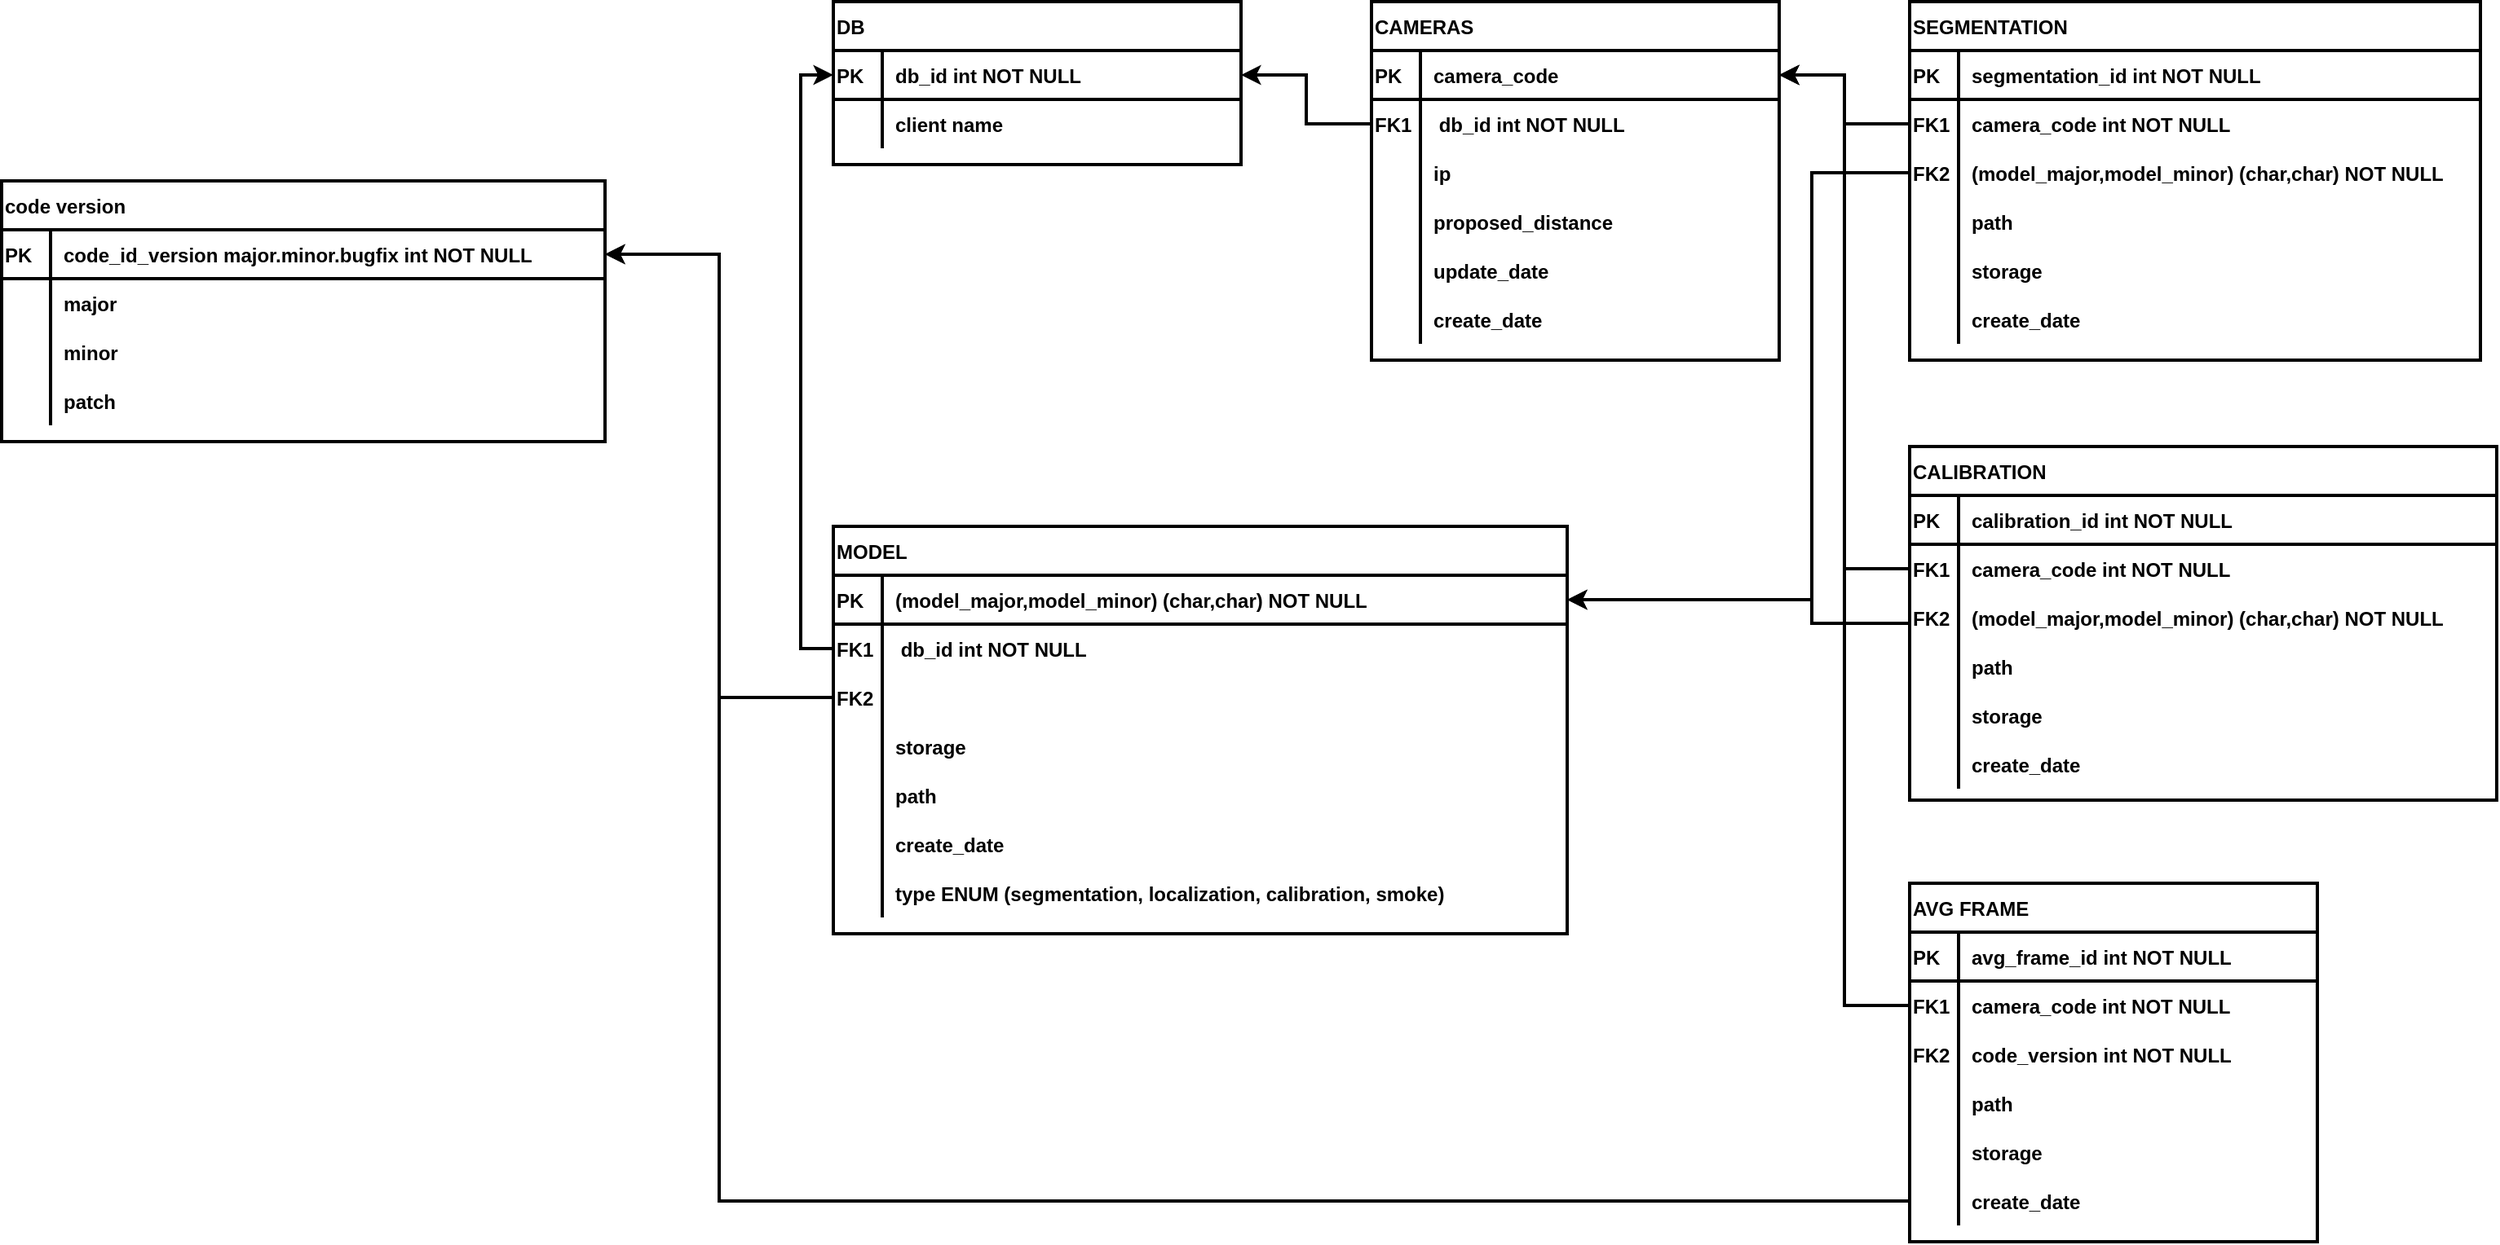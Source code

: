 <mxfile version="20.6.0" type="github">
  <diagram id="R2lEEEUBdFMjLlhIrx00" name="Page-1">
    <mxGraphModel dx="5530" dy="2386" grid="1" gridSize="10" guides="1" tooltips="1" connect="1" arrows="1" fold="1" page="1" pageScale="1" pageWidth="850" pageHeight="1100" math="0" shadow="0" extFonts="Permanent Marker^https://fonts.googleapis.com/css?family=Permanent+Marker">
      <root>
        <mxCell id="0" />
        <mxCell id="1" parent="0" />
        <mxCell id="C-vyLk0tnHw3VtMMgP7b-2" value="SEGMENTATION" style="shape=table;startSize=30;container=1;collapsible=1;childLayout=tableLayout;fixedRows=1;rowLines=0;fontStyle=1;align=left;resizeLast=1;strokeWidth=2;strokeColor=default;fillColor=none;" parent="1" vertex="1">
          <mxGeometry x="440" y="120" width="350" height="220" as="geometry">
            <mxRectangle x="450" y="120" width="140" height="30" as="alternateBounds" />
          </mxGeometry>
        </mxCell>
        <mxCell id="C-vyLk0tnHw3VtMMgP7b-3" value="" style="shape=partialRectangle;collapsible=0;dropTarget=0;pointerEvents=0;points=[[0,0.5],[1,0.5]];portConstraint=eastwest;top=0;left=0;right=0;bottom=1;strokeWidth=2;strokeColor=default;fillColor=none;startSize=30;fontStyle=1;align=left;" parent="C-vyLk0tnHw3VtMMgP7b-2" vertex="1">
          <mxGeometry y="30" width="350" height="30" as="geometry" />
        </mxCell>
        <mxCell id="C-vyLk0tnHw3VtMMgP7b-4" value="PK" style="shape=partialRectangle;overflow=hidden;connectable=0;top=0;left=0;bottom=0;right=0;fontStyle=1;strokeWidth=2;strokeColor=default;fillColor=none;startSize=30;align=left;" parent="C-vyLk0tnHw3VtMMgP7b-3" vertex="1">
          <mxGeometry width="30" height="30" as="geometry">
            <mxRectangle width="30" height="30" as="alternateBounds" />
          </mxGeometry>
        </mxCell>
        <mxCell id="C-vyLk0tnHw3VtMMgP7b-5" value="segmentation_id int NOT NULL " style="shape=partialRectangle;overflow=hidden;connectable=0;top=0;left=0;bottom=0;right=0;align=left;spacingLeft=6;fontStyle=1;strokeWidth=2;strokeColor=default;fillColor=none;startSize=30;" parent="C-vyLk0tnHw3VtMMgP7b-3" vertex="1">
          <mxGeometry x="30" width="320" height="30" as="geometry">
            <mxRectangle width="320" height="30" as="alternateBounds" />
          </mxGeometry>
        </mxCell>
        <mxCell id="C-vyLk0tnHw3VtMMgP7b-6" value="" style="shape=partialRectangle;collapsible=0;dropTarget=0;pointerEvents=0;points=[[0,0.5],[1,0.5]];portConstraint=eastwest;top=0;left=0;right=0;bottom=0;strokeWidth=2;strokeColor=default;fillColor=none;startSize=30;fontStyle=1;align=left;" parent="C-vyLk0tnHw3VtMMgP7b-2" vertex="1">
          <mxGeometry y="60" width="350" height="30" as="geometry" />
        </mxCell>
        <mxCell id="C-vyLk0tnHw3VtMMgP7b-7" value="FK1" style="shape=partialRectangle;overflow=hidden;connectable=0;top=0;left=0;bottom=0;right=0;strokeWidth=2;strokeColor=default;fillColor=none;startSize=30;fontStyle=1;align=left;" parent="C-vyLk0tnHw3VtMMgP7b-6" vertex="1">
          <mxGeometry width="30" height="30" as="geometry">
            <mxRectangle width="30" height="30" as="alternateBounds" />
          </mxGeometry>
        </mxCell>
        <mxCell id="C-vyLk0tnHw3VtMMgP7b-8" value="camera_code int NOT NULL" style="shape=partialRectangle;overflow=hidden;connectable=0;top=0;left=0;bottom=0;right=0;align=left;spacingLeft=6;strokeWidth=2;strokeColor=default;fillColor=none;startSize=30;fontStyle=1;" parent="C-vyLk0tnHw3VtMMgP7b-6" vertex="1">
          <mxGeometry x="30" width="320" height="30" as="geometry">
            <mxRectangle width="320" height="30" as="alternateBounds" />
          </mxGeometry>
        </mxCell>
        <mxCell id="N7TVtfNPH1mrvqPcN6rD-234" value="" style="shape=tableRow;horizontal=0;startSize=0;swimlaneHead=0;swimlaneBody=0;collapsible=0;dropTarget=0;points=[[0,0.5],[1,0.5]];portConstraint=eastwest;top=0;left=0;right=0;bottom=0;strokeWidth=2;strokeColor=default;fillColor=none;fontStyle=1;align=left;" parent="C-vyLk0tnHw3VtMMgP7b-2" vertex="1">
          <mxGeometry y="90" width="350" height="30" as="geometry" />
        </mxCell>
        <mxCell id="N7TVtfNPH1mrvqPcN6rD-235" value="FK2" style="shape=partialRectangle;connectable=0;top=0;left=0;bottom=0;right=0;editable=1;overflow=hidden;strokeWidth=2;strokeColor=default;fillColor=none;startSize=30;fontStyle=1;align=left;" parent="N7TVtfNPH1mrvqPcN6rD-234" vertex="1">
          <mxGeometry width="30" height="30" as="geometry">
            <mxRectangle width="30" height="30" as="alternateBounds" />
          </mxGeometry>
        </mxCell>
        <mxCell id="N7TVtfNPH1mrvqPcN6rD-236" value="(model_major,model_minor) (char,char) NOT NULL" style="shape=partialRectangle;connectable=0;top=0;left=0;bottom=0;right=0;align=left;spacingLeft=6;overflow=hidden;strokeWidth=2;strokeColor=default;fillColor=none;startSize=30;fontStyle=1;" parent="N7TVtfNPH1mrvqPcN6rD-234" vertex="1">
          <mxGeometry x="30" width="320" height="30" as="geometry">
            <mxRectangle width="320" height="30" as="alternateBounds" />
          </mxGeometry>
        </mxCell>
        <mxCell id="C-vyLk0tnHw3VtMMgP7b-9" value="" style="shape=partialRectangle;collapsible=0;dropTarget=0;pointerEvents=0;points=[[0,0.5],[1,0.5]];portConstraint=eastwest;top=0;left=0;right=0;bottom=0;strokeWidth=2;strokeColor=default;fillColor=none;startSize=30;fontStyle=1;align=left;" parent="C-vyLk0tnHw3VtMMgP7b-2" vertex="1">
          <mxGeometry y="120" width="350" height="30" as="geometry" />
        </mxCell>
        <mxCell id="C-vyLk0tnHw3VtMMgP7b-10" value="" style="shape=partialRectangle;overflow=hidden;connectable=0;top=0;left=0;bottom=0;right=0;strokeWidth=2;strokeColor=default;fillColor=none;startSize=30;fontStyle=1;align=left;" parent="C-vyLk0tnHw3VtMMgP7b-9" vertex="1">
          <mxGeometry width="30" height="30" as="geometry">
            <mxRectangle width="30" height="30" as="alternateBounds" />
          </mxGeometry>
        </mxCell>
        <mxCell id="C-vyLk0tnHw3VtMMgP7b-11" value="path" style="shape=partialRectangle;overflow=hidden;connectable=0;top=0;left=0;bottom=0;right=0;align=left;spacingLeft=6;strokeWidth=2;strokeColor=default;fillColor=none;startSize=30;fontStyle=1;" parent="C-vyLk0tnHw3VtMMgP7b-9" vertex="1">
          <mxGeometry x="30" width="320" height="30" as="geometry">
            <mxRectangle width="320" height="30" as="alternateBounds" />
          </mxGeometry>
        </mxCell>
        <mxCell id="N7TVtfNPH1mrvqPcN6rD-39" value="" style="shape=partialRectangle;collapsible=0;dropTarget=0;pointerEvents=0;points=[[0,0.5],[1,0.5]];portConstraint=eastwest;top=0;left=0;right=0;bottom=0;strokeWidth=2;strokeColor=default;fillColor=none;startSize=30;fontStyle=1;align=left;" parent="C-vyLk0tnHw3VtMMgP7b-2" vertex="1">
          <mxGeometry y="150" width="350" height="30" as="geometry" />
        </mxCell>
        <mxCell id="N7TVtfNPH1mrvqPcN6rD-40" value="" style="shape=partialRectangle;overflow=hidden;connectable=0;top=0;left=0;bottom=0;right=0;strokeWidth=2;strokeColor=default;fillColor=none;startSize=30;fontStyle=1;align=left;" parent="N7TVtfNPH1mrvqPcN6rD-39" vertex="1">
          <mxGeometry width="30" height="30" as="geometry">
            <mxRectangle width="30" height="30" as="alternateBounds" />
          </mxGeometry>
        </mxCell>
        <mxCell id="N7TVtfNPH1mrvqPcN6rD-41" value="storage" style="shape=partialRectangle;overflow=hidden;connectable=0;top=0;left=0;bottom=0;right=0;align=left;spacingLeft=6;strokeWidth=2;strokeColor=default;fillColor=none;startSize=30;fontStyle=1;" parent="N7TVtfNPH1mrvqPcN6rD-39" vertex="1">
          <mxGeometry x="30" width="320" height="30" as="geometry">
            <mxRectangle width="320" height="30" as="alternateBounds" />
          </mxGeometry>
        </mxCell>
        <mxCell id="N7TVtfNPH1mrvqPcN6rD-138" value="" style="shape=tableRow;horizontal=0;startSize=0;swimlaneHead=0;swimlaneBody=0;collapsible=0;dropTarget=0;points=[[0,0.5],[1,0.5]];portConstraint=eastwest;top=0;left=0;right=0;bottom=0;strokeWidth=2;strokeColor=default;fillColor=none;fontStyle=1;align=left;" parent="C-vyLk0tnHw3VtMMgP7b-2" vertex="1">
          <mxGeometry y="180" width="350" height="30" as="geometry" />
        </mxCell>
        <mxCell id="N7TVtfNPH1mrvqPcN6rD-139" value="" style="shape=partialRectangle;connectable=0;top=0;left=0;bottom=0;right=0;editable=1;overflow=hidden;strokeWidth=2;strokeColor=default;fillColor=none;startSize=30;fontStyle=1;align=left;" parent="N7TVtfNPH1mrvqPcN6rD-138" vertex="1">
          <mxGeometry width="30" height="30" as="geometry">
            <mxRectangle width="30" height="30" as="alternateBounds" />
          </mxGeometry>
        </mxCell>
        <mxCell id="N7TVtfNPH1mrvqPcN6rD-140" value="create_date" style="shape=partialRectangle;connectable=0;top=0;left=0;bottom=0;right=0;align=left;spacingLeft=6;overflow=hidden;strokeWidth=2;strokeColor=default;fillColor=none;startSize=30;fontStyle=1;" parent="N7TVtfNPH1mrvqPcN6rD-138" vertex="1">
          <mxGeometry x="30" width="320" height="30" as="geometry">
            <mxRectangle width="320" height="30" as="alternateBounds" />
          </mxGeometry>
        </mxCell>
        <mxCell id="BFBuDWP6qZN-34i26mXP-27" style="edgeStyle=orthogonalEdgeStyle;rounded=0;orthogonalLoop=1;jettySize=auto;html=1;exitX=0;exitY=0.5;exitDx=0;exitDy=0;entryX=1;entryY=0.5;entryDx=0;entryDy=0;strokeWidth=2;strokeColor=default;fontSize=12;fillColor=none;startSize=30;fontStyle=1;align=left;" edge="1" parent="1" source="C-vyLk0tnHw3VtMMgP7b-13" target="N7TVtfNPH1mrvqPcN6rD-193">
          <mxGeometry relative="1" as="geometry">
            <Array as="points">
              <mxPoint x="380" y="501" />
              <mxPoint x="380" y="487" />
            </Array>
          </mxGeometry>
        </mxCell>
        <mxCell id="C-vyLk0tnHw3VtMMgP7b-13" value="CALIBRATION" style="shape=table;startSize=30;container=1;collapsible=1;childLayout=tableLayout;fixedRows=1;rowLines=0;fontStyle=1;align=left;resizeLast=1;strokeWidth=2;strokeColor=default;fillColor=none;" parent="1" vertex="1">
          <mxGeometry x="440" y="393" width="360" height="217" as="geometry">
            <mxRectangle x="450" y="280" width="120" height="30" as="alternateBounds" />
          </mxGeometry>
        </mxCell>
        <mxCell id="C-vyLk0tnHw3VtMMgP7b-14" value="" style="shape=partialRectangle;collapsible=0;dropTarget=0;pointerEvents=0;points=[[0,0.5],[1,0.5]];portConstraint=eastwest;top=0;left=0;right=0;bottom=1;strokeWidth=2;strokeColor=default;fillColor=none;startSize=30;fontStyle=1;align=left;" parent="C-vyLk0tnHw3VtMMgP7b-13" vertex="1">
          <mxGeometry y="30" width="360" height="30" as="geometry" />
        </mxCell>
        <mxCell id="C-vyLk0tnHw3VtMMgP7b-15" value="PK" style="shape=partialRectangle;overflow=hidden;connectable=0;top=0;left=0;bottom=0;right=0;fontStyle=1;strokeWidth=2;strokeColor=default;fillColor=none;startSize=30;align=left;" parent="C-vyLk0tnHw3VtMMgP7b-14" vertex="1">
          <mxGeometry width="30" height="30" as="geometry">
            <mxRectangle width="30" height="30" as="alternateBounds" />
          </mxGeometry>
        </mxCell>
        <mxCell id="C-vyLk0tnHw3VtMMgP7b-16" value="calibration_id int NOT NULL " style="shape=partialRectangle;overflow=hidden;connectable=0;top=0;left=0;bottom=0;right=0;align=left;spacingLeft=6;fontStyle=1;strokeWidth=2;strokeColor=default;fillColor=none;startSize=30;" parent="C-vyLk0tnHw3VtMMgP7b-14" vertex="1">
          <mxGeometry x="30" width="330" height="30" as="geometry">
            <mxRectangle width="330" height="30" as="alternateBounds" />
          </mxGeometry>
        </mxCell>
        <mxCell id="C-vyLk0tnHw3VtMMgP7b-17" value="" style="shape=partialRectangle;collapsible=0;dropTarget=0;pointerEvents=0;points=[[0,0.5],[1,0.5]];portConstraint=eastwest;top=0;left=0;right=0;bottom=0;strokeWidth=2;strokeColor=default;fillColor=none;startSize=30;fontStyle=1;align=left;" parent="C-vyLk0tnHw3VtMMgP7b-13" vertex="1">
          <mxGeometry y="60" width="360" height="30" as="geometry" />
        </mxCell>
        <mxCell id="C-vyLk0tnHw3VtMMgP7b-18" value="FK1" style="shape=partialRectangle;overflow=hidden;connectable=0;top=0;left=0;bottom=0;right=0;strokeWidth=2;strokeColor=default;fillColor=none;startSize=30;fontStyle=1;align=left;" parent="C-vyLk0tnHw3VtMMgP7b-17" vertex="1">
          <mxGeometry width="30" height="30" as="geometry">
            <mxRectangle width="30" height="30" as="alternateBounds" />
          </mxGeometry>
        </mxCell>
        <mxCell id="C-vyLk0tnHw3VtMMgP7b-19" value="camera_code int NOT NULL" style="shape=partialRectangle;overflow=hidden;connectable=0;top=0;left=0;bottom=0;right=0;align=left;spacingLeft=6;strokeWidth=2;strokeColor=default;fillColor=none;startSize=30;fontStyle=1;" parent="C-vyLk0tnHw3VtMMgP7b-17" vertex="1">
          <mxGeometry x="30" width="330" height="30" as="geometry">
            <mxRectangle width="330" height="30" as="alternateBounds" />
          </mxGeometry>
        </mxCell>
        <mxCell id="N7TVtfNPH1mrvqPcN6rD-238" value="" style="shape=tableRow;horizontal=0;startSize=0;swimlaneHead=0;swimlaneBody=0;collapsible=0;dropTarget=0;points=[[0,0.5],[1,0.5]];portConstraint=eastwest;top=0;left=0;right=0;bottom=0;strokeWidth=2;strokeColor=default;fillColor=none;fontStyle=1;align=left;" parent="C-vyLk0tnHw3VtMMgP7b-13" vertex="1">
          <mxGeometry y="90" width="360" height="30" as="geometry" />
        </mxCell>
        <mxCell id="N7TVtfNPH1mrvqPcN6rD-239" value="FK2" style="shape=partialRectangle;connectable=0;top=0;left=0;bottom=0;right=0;fontStyle=1;overflow=hidden;strokeWidth=2;strokeColor=default;fillColor=none;startSize=30;align=left;" parent="N7TVtfNPH1mrvqPcN6rD-238" vertex="1">
          <mxGeometry width="30" height="30" as="geometry">
            <mxRectangle width="30" height="30" as="alternateBounds" />
          </mxGeometry>
        </mxCell>
        <mxCell id="N7TVtfNPH1mrvqPcN6rD-240" value="(model_major,model_minor) (char,char) NOT NULL" style="shape=partialRectangle;connectable=0;top=0;left=0;bottom=0;right=0;align=left;spacingLeft=6;fontStyle=1;overflow=hidden;strokeWidth=2;strokeColor=default;fillColor=none;startSize=30;" parent="N7TVtfNPH1mrvqPcN6rD-238" vertex="1">
          <mxGeometry x="30" width="330" height="30" as="geometry">
            <mxRectangle width="330" height="30" as="alternateBounds" />
          </mxGeometry>
        </mxCell>
        <mxCell id="N7TVtfNPH1mrvqPcN6rD-147" value="" style="shape=tableRow;horizontal=0;startSize=0;swimlaneHead=0;swimlaneBody=0;collapsible=0;dropTarget=0;points=[[0,0.5],[1,0.5]];portConstraint=eastwest;top=0;left=0;right=0;bottom=0;strokeWidth=2;strokeColor=default;fillColor=none;fontStyle=1;align=left;" parent="C-vyLk0tnHw3VtMMgP7b-13" vertex="1">
          <mxGeometry y="120" width="360" height="30" as="geometry" />
        </mxCell>
        <mxCell id="N7TVtfNPH1mrvqPcN6rD-148" value="" style="shape=partialRectangle;connectable=0;top=0;left=0;bottom=0;right=0;editable=1;overflow=hidden;strokeWidth=2;strokeColor=default;fillColor=none;startSize=30;fontStyle=1;align=left;" parent="N7TVtfNPH1mrvqPcN6rD-147" vertex="1">
          <mxGeometry width="30" height="30" as="geometry">
            <mxRectangle width="30" height="30" as="alternateBounds" />
          </mxGeometry>
        </mxCell>
        <mxCell id="N7TVtfNPH1mrvqPcN6rD-149" value="path" style="shape=partialRectangle;connectable=0;top=0;left=0;bottom=0;right=0;align=left;spacingLeft=6;overflow=hidden;strokeWidth=2;strokeColor=default;fillColor=none;startSize=30;fontStyle=1;" parent="N7TVtfNPH1mrvqPcN6rD-147" vertex="1">
          <mxGeometry x="30" width="330" height="30" as="geometry">
            <mxRectangle width="330" height="30" as="alternateBounds" />
          </mxGeometry>
        </mxCell>
        <mxCell id="N7TVtfNPH1mrvqPcN6rD-36" value="" style="shape=partialRectangle;collapsible=0;dropTarget=0;pointerEvents=0;points=[[0,0.5],[1,0.5]];portConstraint=eastwest;top=0;left=0;right=0;bottom=0;strokeWidth=2;strokeColor=default;fillColor=none;startSize=30;fontStyle=1;align=left;" parent="C-vyLk0tnHw3VtMMgP7b-13" vertex="1">
          <mxGeometry y="150" width="360" height="30" as="geometry" />
        </mxCell>
        <mxCell id="N7TVtfNPH1mrvqPcN6rD-37" value="" style="shape=partialRectangle;overflow=hidden;connectable=0;top=0;left=0;bottom=0;right=0;strokeWidth=2;strokeColor=default;fillColor=none;startSize=30;fontStyle=1;align=left;" parent="N7TVtfNPH1mrvqPcN6rD-36" vertex="1">
          <mxGeometry width="30" height="30" as="geometry">
            <mxRectangle width="30" height="30" as="alternateBounds" />
          </mxGeometry>
        </mxCell>
        <mxCell id="N7TVtfNPH1mrvqPcN6rD-38" value="storage" style="shape=partialRectangle;overflow=hidden;connectable=0;top=0;left=0;bottom=0;right=0;align=left;spacingLeft=6;strokeWidth=2;strokeColor=default;fillColor=none;startSize=30;fontStyle=1;" parent="N7TVtfNPH1mrvqPcN6rD-36" vertex="1">
          <mxGeometry x="30" width="330" height="30" as="geometry">
            <mxRectangle width="330" height="30" as="alternateBounds" />
          </mxGeometry>
        </mxCell>
        <mxCell id="N7TVtfNPH1mrvqPcN6rD-141" value="" style="shape=tableRow;horizontal=0;startSize=0;swimlaneHead=0;swimlaneBody=0;collapsible=0;dropTarget=0;points=[[0,0.5],[1,0.5]];portConstraint=eastwest;top=0;left=0;right=0;bottom=0;strokeWidth=2;strokeColor=default;fillColor=none;fontStyle=1;align=left;" parent="C-vyLk0tnHw3VtMMgP7b-13" vertex="1">
          <mxGeometry y="180" width="360" height="30" as="geometry" />
        </mxCell>
        <mxCell id="N7TVtfNPH1mrvqPcN6rD-142" value="" style="shape=partialRectangle;connectable=0;top=0;left=0;bottom=0;right=0;editable=1;overflow=hidden;strokeWidth=2;strokeColor=default;fillColor=none;startSize=30;fontStyle=1;align=left;" parent="N7TVtfNPH1mrvqPcN6rD-141" vertex="1">
          <mxGeometry width="30" height="30" as="geometry">
            <mxRectangle width="30" height="30" as="alternateBounds" />
          </mxGeometry>
        </mxCell>
        <mxCell id="N7TVtfNPH1mrvqPcN6rD-143" value="create_date" style="shape=partialRectangle;connectable=0;top=0;left=0;bottom=0;right=0;align=left;spacingLeft=6;overflow=hidden;strokeWidth=2;strokeColor=default;fillColor=none;startSize=30;fontStyle=1;" parent="N7TVtfNPH1mrvqPcN6rD-141" vertex="1">
          <mxGeometry x="30" width="330" height="30" as="geometry">
            <mxRectangle width="330" height="30" as="alternateBounds" />
          </mxGeometry>
        </mxCell>
        <mxCell id="C-vyLk0tnHw3VtMMgP7b-23" value="CAMERAS" style="shape=table;startSize=30;container=1;collapsible=1;childLayout=tableLayout;fixedRows=1;rowLines=0;fontStyle=1;align=left;resizeLast=1;strokeWidth=2;strokeColor=default;fillColor=none;" parent="1" vertex="1">
          <mxGeometry x="110" y="120" width="250" height="220" as="geometry">
            <mxRectangle x="120" y="120" width="100" height="30" as="alternateBounds" />
          </mxGeometry>
        </mxCell>
        <mxCell id="C-vyLk0tnHw3VtMMgP7b-24" value="" style="shape=partialRectangle;collapsible=0;dropTarget=0;pointerEvents=0;points=[[0,0.5],[1,0.5]];portConstraint=eastwest;top=0;left=0;right=0;bottom=1;strokeWidth=2;strokeColor=default;fillColor=none;startSize=30;fontStyle=1;align=left;" parent="C-vyLk0tnHw3VtMMgP7b-23" vertex="1">
          <mxGeometry y="30" width="250" height="30" as="geometry" />
        </mxCell>
        <mxCell id="C-vyLk0tnHw3VtMMgP7b-25" value="PK" style="shape=partialRectangle;overflow=hidden;connectable=0;top=0;left=0;bottom=0;right=0;fontStyle=1;strokeWidth=2;strokeColor=default;fillColor=none;startSize=30;align=left;" parent="C-vyLk0tnHw3VtMMgP7b-24" vertex="1">
          <mxGeometry width="30" height="30" as="geometry">
            <mxRectangle width="30" height="30" as="alternateBounds" />
          </mxGeometry>
        </mxCell>
        <mxCell id="C-vyLk0tnHw3VtMMgP7b-26" value="camera_code" style="shape=partialRectangle;overflow=hidden;connectable=0;top=0;left=0;bottom=0;right=0;align=left;spacingLeft=6;fontStyle=1;strokeWidth=2;strokeColor=default;fillColor=none;startSize=30;" parent="C-vyLk0tnHw3VtMMgP7b-24" vertex="1">
          <mxGeometry x="30" width="220" height="30" as="geometry">
            <mxRectangle width="220" height="30" as="alternateBounds" />
          </mxGeometry>
        </mxCell>
        <mxCell id="N7TVtfNPH1mrvqPcN6rD-169" value="" style="shape=tableRow;horizontal=0;startSize=0;swimlaneHead=0;swimlaneBody=0;collapsible=0;dropTarget=0;points=[[0,0.5],[1,0.5]];portConstraint=eastwest;top=0;left=0;right=0;bottom=0;strokeWidth=2;strokeColor=default;fillColor=none;fontStyle=1;align=left;" parent="C-vyLk0tnHw3VtMMgP7b-23" vertex="1">
          <mxGeometry y="60" width="250" height="30" as="geometry" />
        </mxCell>
        <mxCell id="N7TVtfNPH1mrvqPcN6rD-170" value="FK1" style="shape=partialRectangle;connectable=0;top=0;left=0;bottom=0;right=0;fontStyle=1;overflow=hidden;strokeWidth=2;strokeColor=default;fillColor=none;startSize=30;align=left;" parent="N7TVtfNPH1mrvqPcN6rD-169" vertex="1">
          <mxGeometry width="30" height="30" as="geometry">
            <mxRectangle width="30" height="30" as="alternateBounds" />
          </mxGeometry>
        </mxCell>
        <mxCell id="N7TVtfNPH1mrvqPcN6rD-171" value=" db_id int NOT NULL" style="shape=partialRectangle;connectable=0;top=0;left=0;bottom=0;right=0;align=left;spacingLeft=6;fontStyle=1;overflow=hidden;strokeWidth=2;strokeColor=default;fillColor=none;startSize=30;" parent="N7TVtfNPH1mrvqPcN6rD-169" vertex="1">
          <mxGeometry x="30" width="220" height="30" as="geometry">
            <mxRectangle width="220" height="30" as="alternateBounds" />
          </mxGeometry>
        </mxCell>
        <mxCell id="C-vyLk0tnHw3VtMMgP7b-27" value="" style="shape=partialRectangle;collapsible=0;dropTarget=0;pointerEvents=0;points=[[0,0.5],[1,0.5]];portConstraint=eastwest;top=0;left=0;right=0;bottom=0;strokeWidth=2;strokeColor=default;fillColor=none;startSize=30;fontStyle=1;align=left;" parent="C-vyLk0tnHw3VtMMgP7b-23" vertex="1">
          <mxGeometry y="90" width="250" height="30" as="geometry" />
        </mxCell>
        <mxCell id="C-vyLk0tnHw3VtMMgP7b-28" value="" style="shape=partialRectangle;overflow=hidden;connectable=0;top=0;left=0;bottom=0;right=0;strokeWidth=2;strokeColor=default;fillColor=none;startSize=30;fontStyle=1;align=left;" parent="C-vyLk0tnHw3VtMMgP7b-27" vertex="1">
          <mxGeometry width="30" height="30" as="geometry">
            <mxRectangle width="30" height="30" as="alternateBounds" />
          </mxGeometry>
        </mxCell>
        <mxCell id="C-vyLk0tnHw3VtMMgP7b-29" value="ip" style="shape=partialRectangle;overflow=hidden;connectable=0;top=0;left=0;bottom=0;right=0;align=left;spacingLeft=6;strokeWidth=2;strokeColor=default;fillColor=none;startSize=30;fontStyle=1;" parent="C-vyLk0tnHw3VtMMgP7b-27" vertex="1">
          <mxGeometry x="30" width="220" height="30" as="geometry">
            <mxRectangle width="220" height="30" as="alternateBounds" />
          </mxGeometry>
        </mxCell>
        <mxCell id="N7TVtfNPH1mrvqPcN6rD-126" value="" style="shape=tableRow;horizontal=0;startSize=0;swimlaneHead=0;swimlaneBody=0;collapsible=0;dropTarget=0;points=[[0,0.5],[1,0.5]];portConstraint=eastwest;top=0;left=0;right=0;bottom=0;strokeWidth=2;strokeColor=default;fillColor=none;fontStyle=1;align=left;" parent="C-vyLk0tnHw3VtMMgP7b-23" vertex="1">
          <mxGeometry y="120" width="250" height="30" as="geometry" />
        </mxCell>
        <mxCell id="N7TVtfNPH1mrvqPcN6rD-127" value="" style="shape=partialRectangle;connectable=0;top=0;left=0;bottom=0;right=0;editable=1;overflow=hidden;strokeWidth=2;strokeColor=default;fillColor=none;startSize=30;fontStyle=1;align=left;" parent="N7TVtfNPH1mrvqPcN6rD-126" vertex="1">
          <mxGeometry width="30" height="30" as="geometry">
            <mxRectangle width="30" height="30" as="alternateBounds" />
          </mxGeometry>
        </mxCell>
        <mxCell id="N7TVtfNPH1mrvqPcN6rD-128" value="proposed_distance" style="shape=partialRectangle;connectable=0;top=0;left=0;bottom=0;right=0;align=left;spacingLeft=6;overflow=hidden;strokeWidth=2;strokeColor=default;fillColor=none;startSize=30;fontStyle=1;" parent="N7TVtfNPH1mrvqPcN6rD-126" vertex="1">
          <mxGeometry x="30" width="220" height="30" as="geometry">
            <mxRectangle width="220" height="30" as="alternateBounds" />
          </mxGeometry>
        </mxCell>
        <mxCell id="N7TVtfNPH1mrvqPcN6rD-132" value="" style="shape=tableRow;horizontal=0;startSize=0;swimlaneHead=0;swimlaneBody=0;collapsible=0;dropTarget=0;points=[[0,0.5],[1,0.5]];portConstraint=eastwest;top=0;left=0;right=0;bottom=0;strokeWidth=2;strokeColor=default;fillColor=none;fontStyle=1;align=left;" parent="C-vyLk0tnHw3VtMMgP7b-23" vertex="1">
          <mxGeometry y="150" width="250" height="30" as="geometry" />
        </mxCell>
        <mxCell id="N7TVtfNPH1mrvqPcN6rD-133" value="" style="shape=partialRectangle;connectable=0;top=0;left=0;bottom=0;right=0;editable=1;overflow=hidden;strokeWidth=2;strokeColor=default;fillColor=none;startSize=30;fontStyle=1;align=left;" parent="N7TVtfNPH1mrvqPcN6rD-132" vertex="1">
          <mxGeometry width="30" height="30" as="geometry">
            <mxRectangle width="30" height="30" as="alternateBounds" />
          </mxGeometry>
        </mxCell>
        <mxCell id="N7TVtfNPH1mrvqPcN6rD-134" value="update_date" style="shape=partialRectangle;connectable=0;top=0;left=0;bottom=0;right=0;align=left;spacingLeft=6;overflow=hidden;strokeWidth=2;strokeColor=default;fillColor=none;startSize=30;fontStyle=1;" parent="N7TVtfNPH1mrvqPcN6rD-132" vertex="1">
          <mxGeometry x="30" width="220" height="30" as="geometry">
            <mxRectangle width="220" height="30" as="alternateBounds" />
          </mxGeometry>
        </mxCell>
        <mxCell id="N7TVtfNPH1mrvqPcN6rD-135" value="" style="shape=tableRow;horizontal=0;startSize=0;swimlaneHead=0;swimlaneBody=0;collapsible=0;dropTarget=0;points=[[0,0.5],[1,0.5]];portConstraint=eastwest;top=0;left=0;right=0;bottom=0;strokeWidth=2;strokeColor=default;fillColor=none;fontStyle=1;align=left;" parent="C-vyLk0tnHw3VtMMgP7b-23" vertex="1">
          <mxGeometry y="180" width="250" height="30" as="geometry" />
        </mxCell>
        <mxCell id="N7TVtfNPH1mrvqPcN6rD-136" value="" style="shape=partialRectangle;connectable=0;top=0;left=0;bottom=0;right=0;editable=1;overflow=hidden;strokeWidth=2;strokeColor=default;fillColor=none;startSize=30;fontStyle=1;align=left;" parent="N7TVtfNPH1mrvqPcN6rD-135" vertex="1">
          <mxGeometry width="30" height="30" as="geometry">
            <mxRectangle width="30" height="30" as="alternateBounds" />
          </mxGeometry>
        </mxCell>
        <mxCell id="N7TVtfNPH1mrvqPcN6rD-137" value="create_date" style="shape=partialRectangle;connectable=0;top=0;left=0;bottom=0;right=0;align=left;spacingLeft=6;overflow=hidden;strokeWidth=2;strokeColor=default;fillColor=none;startSize=30;fontStyle=1;" parent="N7TVtfNPH1mrvqPcN6rD-135" vertex="1">
          <mxGeometry x="30" width="220" height="30" as="geometry">
            <mxRectangle width="220" height="30" as="alternateBounds" />
          </mxGeometry>
        </mxCell>
        <mxCell id="N7TVtfNPH1mrvqPcN6rD-2" style="edgeStyle=orthogonalEdgeStyle;rounded=0;orthogonalLoop=1;jettySize=auto;html=1;exitX=0;exitY=0.5;exitDx=0;exitDy=0;entryX=1;entryY=0.5;entryDx=0;entryDy=0;strokeWidth=2;strokeColor=default;fontSize=12;fillColor=none;startSize=30;fontStyle=1;align=left;" parent="1" source="C-vyLk0tnHw3VtMMgP7b-17" target="C-vyLk0tnHw3VtMMgP7b-24" edge="1">
          <mxGeometry relative="1" as="geometry" />
        </mxCell>
        <mxCell id="N7TVtfNPH1mrvqPcN6rD-4" value="AVG FRAME" style="shape=table;startSize=30;container=1;collapsible=1;childLayout=tableLayout;fixedRows=1;rowLines=0;fontStyle=1;align=left;resizeLast=1;strokeWidth=2;strokeColor=default;fillColor=none;" parent="1" vertex="1">
          <mxGeometry x="440" y="661" width="250" height="220" as="geometry">
            <mxRectangle x="450" y="450" width="110" height="30" as="alternateBounds" />
          </mxGeometry>
        </mxCell>
        <mxCell id="N7TVtfNPH1mrvqPcN6rD-5" value="" style="shape=partialRectangle;collapsible=0;dropTarget=0;pointerEvents=0;points=[[0,0.5],[1,0.5]];portConstraint=eastwest;top=0;left=0;right=0;bottom=1;strokeWidth=2;strokeColor=default;fillColor=none;startSize=30;fontStyle=1;align=left;" parent="N7TVtfNPH1mrvqPcN6rD-4" vertex="1">
          <mxGeometry y="30" width="250" height="30" as="geometry" />
        </mxCell>
        <mxCell id="N7TVtfNPH1mrvqPcN6rD-6" value="PK" style="shape=partialRectangle;overflow=hidden;connectable=0;top=0;left=0;bottom=0;right=0;fontStyle=1;strokeWidth=2;fillColor=none;strokeColor=default;startSize=30;align=left;" parent="N7TVtfNPH1mrvqPcN6rD-5" vertex="1">
          <mxGeometry width="30" height="30" as="geometry">
            <mxRectangle width="30" height="30" as="alternateBounds" />
          </mxGeometry>
        </mxCell>
        <mxCell id="N7TVtfNPH1mrvqPcN6rD-7" value="avg_frame_id int NOT NULL " style="shape=partialRectangle;overflow=hidden;connectable=0;top=0;left=0;bottom=0;right=0;align=left;spacingLeft=6;fontStyle=1;strokeWidth=2;strokeColor=default;fillColor=none;startSize=30;" parent="N7TVtfNPH1mrvqPcN6rD-5" vertex="1">
          <mxGeometry x="30" width="220" height="30" as="geometry">
            <mxRectangle width="220" height="30" as="alternateBounds" />
          </mxGeometry>
        </mxCell>
        <mxCell id="N7TVtfNPH1mrvqPcN6rD-8" value="" style="shape=partialRectangle;collapsible=0;dropTarget=0;pointerEvents=0;points=[[0,0.5],[1,0.5]];portConstraint=eastwest;top=0;left=0;right=0;bottom=0;strokeWidth=2;strokeColor=default;fillColor=none;startSize=30;fontStyle=1;align=left;" parent="N7TVtfNPH1mrvqPcN6rD-4" vertex="1">
          <mxGeometry y="60" width="250" height="30" as="geometry" />
        </mxCell>
        <mxCell id="N7TVtfNPH1mrvqPcN6rD-9" value="FK1" style="shape=partialRectangle;overflow=hidden;connectable=0;top=0;left=0;bottom=0;right=0;strokeWidth=2;fillColor=none;strokeColor=default;startSize=30;fontStyle=1;align=left;" parent="N7TVtfNPH1mrvqPcN6rD-8" vertex="1">
          <mxGeometry width="30" height="30" as="geometry">
            <mxRectangle width="30" height="30" as="alternateBounds" />
          </mxGeometry>
        </mxCell>
        <mxCell id="N7TVtfNPH1mrvqPcN6rD-10" value="camera_code int NOT NULL" style="shape=partialRectangle;overflow=hidden;connectable=0;top=0;left=0;bottom=0;right=0;align=left;spacingLeft=6;strokeWidth=2;strokeColor=default;fillColor=none;startSize=30;fontStyle=1;" parent="N7TVtfNPH1mrvqPcN6rD-8" vertex="1">
          <mxGeometry x="30" width="220" height="30" as="geometry">
            <mxRectangle width="220" height="30" as="alternateBounds" />
          </mxGeometry>
        </mxCell>
        <mxCell id="BFBuDWP6qZN-34i26mXP-1" value="" style="shape=tableRow;horizontal=0;startSize=0;swimlaneHead=0;swimlaneBody=0;collapsible=0;dropTarget=0;points=[[0,0.5],[1,0.5]];portConstraint=eastwest;top=0;left=0;right=0;bottom=0;strokeWidth=2;strokeColor=default;fillColor=none;fontStyle=1;align=left;" vertex="1" parent="N7TVtfNPH1mrvqPcN6rD-4">
          <mxGeometry y="90" width="250" height="30" as="geometry" />
        </mxCell>
        <mxCell id="BFBuDWP6qZN-34i26mXP-2" value="FK2" style="shape=partialRectangle;connectable=0;top=0;left=0;bottom=0;right=0;editable=1;overflow=hidden;strokeWidth=2;fillColor=none;strokeColor=default;startSize=30;fontStyle=1;align=left;" vertex="1" parent="BFBuDWP6qZN-34i26mXP-1">
          <mxGeometry width="30" height="30" as="geometry">
            <mxRectangle width="30" height="30" as="alternateBounds" />
          </mxGeometry>
        </mxCell>
        <mxCell id="BFBuDWP6qZN-34i26mXP-3" value="code_version int NOT NULL" style="shape=partialRectangle;connectable=0;top=0;left=0;bottom=0;right=0;align=left;spacingLeft=6;overflow=hidden;strokeWidth=2;strokeColor=default;fillColor=none;startSize=30;fontStyle=1;" vertex="1" parent="BFBuDWP6qZN-34i26mXP-1">
          <mxGeometry x="30" width="220" height="30" as="geometry">
            <mxRectangle width="220" height="30" as="alternateBounds" />
          </mxGeometry>
        </mxCell>
        <mxCell id="N7TVtfNPH1mrvqPcN6rD-11" value="" style="shape=partialRectangle;collapsible=0;dropTarget=0;pointerEvents=0;points=[[0,0.5],[1,0.5]];portConstraint=eastwest;top=0;left=0;right=0;bottom=0;strokeWidth=2;strokeColor=default;fillColor=none;startSize=30;fontStyle=1;align=left;" parent="N7TVtfNPH1mrvqPcN6rD-4" vertex="1">
          <mxGeometry y="120" width="250" height="30" as="geometry" />
        </mxCell>
        <mxCell id="N7TVtfNPH1mrvqPcN6rD-12" value="" style="shape=partialRectangle;overflow=hidden;connectable=0;top=0;left=0;bottom=0;right=0;strokeWidth=2;fillColor=none;strokeColor=default;startSize=30;fontStyle=1;align=left;" parent="N7TVtfNPH1mrvqPcN6rD-11" vertex="1">
          <mxGeometry width="30" height="30" as="geometry">
            <mxRectangle width="30" height="30" as="alternateBounds" />
          </mxGeometry>
        </mxCell>
        <mxCell id="N7TVtfNPH1mrvqPcN6rD-13" value="path" style="shape=partialRectangle;overflow=hidden;connectable=0;top=0;left=0;bottom=0;right=0;align=left;spacingLeft=6;strokeWidth=2;strokeColor=default;fillColor=none;startSize=30;fontStyle=1;" parent="N7TVtfNPH1mrvqPcN6rD-11" vertex="1">
          <mxGeometry x="30" width="220" height="30" as="geometry">
            <mxRectangle width="220" height="30" as="alternateBounds" />
          </mxGeometry>
        </mxCell>
        <mxCell id="N7TVtfNPH1mrvqPcN6rD-19" value="" style="shape=partialRectangle;collapsible=0;dropTarget=0;pointerEvents=0;points=[[0,0.5],[1,0.5]];portConstraint=eastwest;top=0;left=0;right=0;bottom=0;strokeWidth=2;strokeColor=default;fillColor=none;startSize=30;fontStyle=1;align=left;" parent="N7TVtfNPH1mrvqPcN6rD-4" vertex="1">
          <mxGeometry y="150" width="250" height="30" as="geometry" />
        </mxCell>
        <mxCell id="N7TVtfNPH1mrvqPcN6rD-20" value="" style="shape=partialRectangle;overflow=hidden;connectable=0;top=0;left=0;bottom=0;right=0;strokeWidth=2;fillColor=none;strokeColor=default;startSize=30;fontStyle=1;align=left;" parent="N7TVtfNPH1mrvqPcN6rD-19" vertex="1">
          <mxGeometry width="30" height="30" as="geometry">
            <mxRectangle width="30" height="30" as="alternateBounds" />
          </mxGeometry>
        </mxCell>
        <mxCell id="N7TVtfNPH1mrvqPcN6rD-21" value="storage" style="shape=partialRectangle;overflow=hidden;connectable=0;top=0;left=0;bottom=0;right=0;align=left;spacingLeft=6;strokeWidth=2;strokeColor=default;fillColor=none;startSize=30;fontStyle=1;" parent="N7TVtfNPH1mrvqPcN6rD-19" vertex="1">
          <mxGeometry x="30" width="220" height="30" as="geometry">
            <mxRectangle width="220" height="30" as="alternateBounds" />
          </mxGeometry>
        </mxCell>
        <mxCell id="N7TVtfNPH1mrvqPcN6rD-144" value="" style="shape=tableRow;horizontal=0;startSize=0;swimlaneHead=0;swimlaneBody=0;collapsible=0;dropTarget=0;points=[[0,0.5],[1,0.5]];portConstraint=eastwest;top=0;left=0;right=0;bottom=0;strokeWidth=2;strokeColor=default;fillColor=none;fontStyle=1;align=left;" parent="N7TVtfNPH1mrvqPcN6rD-4" vertex="1">
          <mxGeometry y="180" width="250" height="30" as="geometry" />
        </mxCell>
        <mxCell id="N7TVtfNPH1mrvqPcN6rD-145" value="" style="shape=partialRectangle;connectable=0;top=0;left=0;bottom=0;right=0;editable=1;overflow=hidden;strokeWidth=2;fillColor=none;strokeColor=default;startSize=30;fontStyle=1;align=left;" parent="N7TVtfNPH1mrvqPcN6rD-144" vertex="1">
          <mxGeometry width="30" height="30" as="geometry">
            <mxRectangle width="30" height="30" as="alternateBounds" />
          </mxGeometry>
        </mxCell>
        <mxCell id="N7TVtfNPH1mrvqPcN6rD-146" value="create_date" style="shape=partialRectangle;connectable=0;top=0;left=0;bottom=0;right=0;align=left;spacingLeft=6;overflow=hidden;strokeWidth=2;strokeColor=default;fillColor=none;startSize=30;fontStyle=1;" parent="N7TVtfNPH1mrvqPcN6rD-144" vertex="1">
          <mxGeometry x="30" width="220" height="30" as="geometry">
            <mxRectangle width="220" height="30" as="alternateBounds" />
          </mxGeometry>
        </mxCell>
        <mxCell id="N7TVtfNPH1mrvqPcN6rD-42" style="edgeStyle=orthogonalEdgeStyle;rounded=0;orthogonalLoop=1;jettySize=auto;html=1;exitX=0;exitY=0.5;exitDx=0;exitDy=0;entryX=1;entryY=0.5;entryDx=0;entryDy=0;strokeWidth=2;strokeColor=default;fontSize=12;fillColor=none;startSize=30;fontStyle=1;align=left;" parent="1" source="N7TVtfNPH1mrvqPcN6rD-8" target="C-vyLk0tnHw3VtMMgP7b-24" edge="1">
          <mxGeometry relative="1" as="geometry" />
        </mxCell>
        <mxCell id="N7TVtfNPH1mrvqPcN6rD-43" style="edgeStyle=orthogonalEdgeStyle;rounded=0;orthogonalLoop=1;jettySize=auto;html=1;exitX=0;exitY=0.5;exitDx=0;exitDy=0;entryX=1;entryY=0.5;entryDx=0;entryDy=0;strokeWidth=2;strokeColor=default;fontSize=12;fillColor=none;startSize=30;fontStyle=1;align=left;" parent="1" source="C-vyLk0tnHw3VtMMgP7b-6" target="C-vyLk0tnHw3VtMMgP7b-24" edge="1">
          <mxGeometry relative="1" as="geometry" />
        </mxCell>
        <mxCell id="N7TVtfNPH1mrvqPcN6rD-150" value="DB" style="shape=table;startSize=30;container=1;collapsible=1;childLayout=tableLayout;fixedRows=1;rowLines=0;fontStyle=1;align=left;resizeLast=1;strokeWidth=2;strokeColor=default;fillColor=none;" parent="1" vertex="1">
          <mxGeometry x="-220" y="120" width="250" height="100" as="geometry">
            <mxRectangle x="120" y="120" width="100" height="30" as="alternateBounds" />
          </mxGeometry>
        </mxCell>
        <mxCell id="N7TVtfNPH1mrvqPcN6rD-151" value="" style="shape=partialRectangle;collapsible=0;dropTarget=0;pointerEvents=0;points=[[0,0.5],[1,0.5]];portConstraint=eastwest;top=0;left=0;right=0;bottom=1;strokeWidth=2;strokeColor=default;fillColor=none;startSize=30;fontStyle=1;align=left;" parent="N7TVtfNPH1mrvqPcN6rD-150" vertex="1">
          <mxGeometry y="30" width="250" height="30" as="geometry" />
        </mxCell>
        <mxCell id="N7TVtfNPH1mrvqPcN6rD-152" value="PK" style="shape=partialRectangle;overflow=hidden;connectable=0;top=0;left=0;bottom=0;right=0;fontStyle=1;strokeWidth=2;strokeColor=default;fillColor=none;startSize=30;align=left;" parent="N7TVtfNPH1mrvqPcN6rD-151" vertex="1">
          <mxGeometry width="30" height="30" as="geometry">
            <mxRectangle width="30" height="30" as="alternateBounds" />
          </mxGeometry>
        </mxCell>
        <mxCell id="N7TVtfNPH1mrvqPcN6rD-153" value="db_id int NOT NULL" style="shape=partialRectangle;overflow=hidden;connectable=0;top=0;left=0;bottom=0;right=0;align=left;spacingLeft=6;fontStyle=1;strokeWidth=2;strokeColor=default;fillColor=none;startSize=30;" parent="N7TVtfNPH1mrvqPcN6rD-151" vertex="1">
          <mxGeometry x="30" width="220" height="30" as="geometry">
            <mxRectangle width="220" height="30" as="alternateBounds" />
          </mxGeometry>
        </mxCell>
        <mxCell id="N7TVtfNPH1mrvqPcN6rD-154" value="" style="shape=partialRectangle;collapsible=0;dropTarget=0;pointerEvents=0;points=[[0,0.5],[1,0.5]];portConstraint=eastwest;top=0;left=0;right=0;bottom=0;strokeWidth=2;strokeColor=default;fillColor=none;startSize=30;fontStyle=1;align=left;" parent="N7TVtfNPH1mrvqPcN6rD-150" vertex="1">
          <mxGeometry y="60" width="250" height="30" as="geometry" />
        </mxCell>
        <mxCell id="N7TVtfNPH1mrvqPcN6rD-155" value="" style="shape=partialRectangle;overflow=hidden;connectable=0;top=0;left=0;bottom=0;right=0;strokeWidth=2;strokeColor=default;fillColor=none;startSize=30;fontStyle=1;align=left;" parent="N7TVtfNPH1mrvqPcN6rD-154" vertex="1">
          <mxGeometry width="30" height="30" as="geometry">
            <mxRectangle width="30" height="30" as="alternateBounds" />
          </mxGeometry>
        </mxCell>
        <mxCell id="N7TVtfNPH1mrvqPcN6rD-156" value="client name" style="shape=partialRectangle;overflow=hidden;connectable=0;top=0;left=0;bottom=0;right=0;align=left;spacingLeft=6;strokeWidth=2;strokeColor=default;fillColor=none;startSize=30;fontStyle=1;" parent="N7TVtfNPH1mrvqPcN6rD-154" vertex="1">
          <mxGeometry x="30" width="220" height="30" as="geometry">
            <mxRectangle width="220" height="30" as="alternateBounds" />
          </mxGeometry>
        </mxCell>
        <mxCell id="N7TVtfNPH1mrvqPcN6rD-172" style="edgeStyle=orthogonalEdgeStyle;rounded=0;orthogonalLoop=1;jettySize=auto;html=1;exitX=0;exitY=0.5;exitDx=0;exitDy=0;entryX=1;entryY=0.5;entryDx=0;entryDy=0;strokeWidth=2;strokeColor=default;fontSize=12;fillColor=none;startSize=30;fontStyle=1;align=left;" parent="1" source="N7TVtfNPH1mrvqPcN6rD-169" target="N7TVtfNPH1mrvqPcN6rD-151" edge="1">
          <mxGeometry relative="1" as="geometry" />
        </mxCell>
        <mxCell id="N7TVtfNPH1mrvqPcN6rD-192" value="MODEL" style="shape=table;startSize=30;container=1;collapsible=1;childLayout=tableLayout;fixedRows=1;rowLines=0;fontStyle=1;align=left;resizeLast=1;strokeWidth=2;strokeColor=default;fillColor=none;" parent="1" vertex="1">
          <mxGeometry x="-220" y="442" width="450" height="250" as="geometry">
            <mxRectangle x="120" y="120" width="100" height="30" as="alternateBounds" />
          </mxGeometry>
        </mxCell>
        <mxCell id="N7TVtfNPH1mrvqPcN6rD-193" value="" style="shape=partialRectangle;collapsible=0;dropTarget=0;pointerEvents=0;points=[[0,0.5],[1,0.5]];portConstraint=eastwest;top=0;left=0;right=0;bottom=1;strokeWidth=2;strokeColor=default;fillColor=none;startSize=30;fontStyle=1;align=left;" parent="N7TVtfNPH1mrvqPcN6rD-192" vertex="1">
          <mxGeometry y="30" width="450" height="30" as="geometry" />
        </mxCell>
        <mxCell id="N7TVtfNPH1mrvqPcN6rD-194" value="PK" style="shape=partialRectangle;overflow=hidden;connectable=0;top=0;left=0;bottom=0;right=0;fontStyle=1;strokeWidth=2;strokeColor=default;fillColor=none;startSize=30;align=left;" parent="N7TVtfNPH1mrvqPcN6rD-193" vertex="1">
          <mxGeometry width="30" height="30" as="geometry">
            <mxRectangle width="30" height="30" as="alternateBounds" />
          </mxGeometry>
        </mxCell>
        <mxCell id="N7TVtfNPH1mrvqPcN6rD-195" value="(model_major,model_minor) (char,char) NOT NULL" style="shape=partialRectangle;overflow=hidden;connectable=0;top=0;left=0;bottom=0;right=0;align=left;spacingLeft=6;fontStyle=1;strokeWidth=2;strokeColor=default;fillColor=none;startSize=30;" parent="N7TVtfNPH1mrvqPcN6rD-193" vertex="1">
          <mxGeometry x="30" width="420" height="30" as="geometry">
            <mxRectangle width="420" height="30" as="alternateBounds" />
          </mxGeometry>
        </mxCell>
        <mxCell id="N7TVtfNPH1mrvqPcN6rD-199" value="" style="shape=tableRow;horizontal=0;startSize=0;swimlaneHead=0;swimlaneBody=0;collapsible=0;dropTarget=0;points=[[0,0.5],[1,0.5]];portConstraint=eastwest;top=0;left=0;right=0;bottom=0;strokeWidth=2;strokeColor=default;fillColor=none;fontStyle=1;align=left;" parent="N7TVtfNPH1mrvqPcN6rD-192" vertex="1">
          <mxGeometry y="60" width="450" height="30" as="geometry" />
        </mxCell>
        <mxCell id="N7TVtfNPH1mrvqPcN6rD-200" value="FK1" style="shape=partialRectangle;connectable=0;top=0;left=0;bottom=0;right=0;fontStyle=1;overflow=hidden;strokeWidth=2;strokeColor=default;fillColor=none;startSize=30;align=left;" parent="N7TVtfNPH1mrvqPcN6rD-199" vertex="1">
          <mxGeometry width="30" height="30" as="geometry">
            <mxRectangle width="30" height="30" as="alternateBounds" />
          </mxGeometry>
        </mxCell>
        <mxCell id="N7TVtfNPH1mrvqPcN6rD-201" value=" db_id int NOT NULL" style="shape=partialRectangle;connectable=0;top=0;left=0;bottom=0;right=0;align=left;spacingLeft=6;fontStyle=1;overflow=hidden;strokeWidth=2;strokeColor=default;fillColor=none;startSize=30;" parent="N7TVtfNPH1mrvqPcN6rD-199" vertex="1">
          <mxGeometry x="30" width="420" height="30" as="geometry">
            <mxRectangle width="420" height="30" as="alternateBounds" />
          </mxGeometry>
        </mxCell>
        <mxCell id="BFBuDWP6qZN-34i26mXP-14" value="" style="shape=tableRow;horizontal=0;startSize=0;swimlaneHead=0;swimlaneBody=0;collapsible=0;dropTarget=0;points=[[0,0.5],[1,0.5]];portConstraint=eastwest;top=0;left=0;right=0;bottom=0;strokeWidth=2;strokeColor=default;fillColor=none;fontStyle=1;align=left;" vertex="1" parent="N7TVtfNPH1mrvqPcN6rD-192">
          <mxGeometry y="90" width="450" height="30" as="geometry" />
        </mxCell>
        <mxCell id="BFBuDWP6qZN-34i26mXP-15" value="FK2" style="shape=partialRectangle;connectable=0;top=0;left=0;bottom=0;right=0;fontStyle=1;overflow=hidden;strokeWidth=2;strokeColor=default;fillColor=none;startSize=30;align=left;" vertex="1" parent="BFBuDWP6qZN-34i26mXP-14">
          <mxGeometry width="30" height="30" as="geometry">
            <mxRectangle width="30" height="30" as="alternateBounds" />
          </mxGeometry>
        </mxCell>
        <mxCell id="BFBuDWP6qZN-34i26mXP-16" value="" style="shape=partialRectangle;connectable=0;top=0;left=0;bottom=0;right=0;align=left;spacingLeft=6;fontStyle=1;overflow=hidden;strokeWidth=2;strokeColor=default;fillColor=none;startSize=30;" vertex="1" parent="BFBuDWP6qZN-34i26mXP-14">
          <mxGeometry x="30" width="420" height="30" as="geometry">
            <mxRectangle width="420" height="30" as="alternateBounds" />
          </mxGeometry>
        </mxCell>
        <mxCell id="N7TVtfNPH1mrvqPcN6rD-196" value="" style="shape=partialRectangle;collapsible=0;dropTarget=0;pointerEvents=0;points=[[0,0.5],[1,0.5]];portConstraint=eastwest;top=0;left=0;right=0;bottom=0;strokeWidth=2;strokeColor=default;fillColor=none;startSize=30;fontStyle=1;align=left;" parent="N7TVtfNPH1mrvqPcN6rD-192" vertex="1">
          <mxGeometry y="120" width="450" height="30" as="geometry" />
        </mxCell>
        <mxCell id="N7TVtfNPH1mrvqPcN6rD-197" value="" style="shape=partialRectangle;overflow=hidden;connectable=0;top=0;left=0;bottom=0;right=0;strokeWidth=2;strokeColor=default;fillColor=none;startSize=30;fontStyle=1;align=left;" parent="N7TVtfNPH1mrvqPcN6rD-196" vertex="1">
          <mxGeometry width="30" height="30" as="geometry">
            <mxRectangle width="30" height="30" as="alternateBounds" />
          </mxGeometry>
        </mxCell>
        <mxCell id="N7TVtfNPH1mrvqPcN6rD-198" value="storage" style="shape=partialRectangle;overflow=hidden;connectable=0;top=0;left=0;bottom=0;right=0;align=left;spacingLeft=6;strokeWidth=2;strokeColor=default;fillColor=none;startSize=30;fontStyle=1;" parent="N7TVtfNPH1mrvqPcN6rD-196" vertex="1">
          <mxGeometry x="30" width="420" height="30" as="geometry">
            <mxRectangle width="420" height="30" as="alternateBounds" />
          </mxGeometry>
        </mxCell>
        <mxCell id="N7TVtfNPH1mrvqPcN6rD-202" value="" style="shape=tableRow;horizontal=0;startSize=0;swimlaneHead=0;swimlaneBody=0;collapsible=0;dropTarget=0;points=[[0,0.5],[1,0.5]];portConstraint=eastwest;top=0;left=0;right=0;bottom=0;strokeWidth=2;strokeColor=default;fillColor=none;fontStyle=1;align=left;" parent="N7TVtfNPH1mrvqPcN6rD-192" vertex="1">
          <mxGeometry y="150" width="450" height="30" as="geometry" />
        </mxCell>
        <mxCell id="N7TVtfNPH1mrvqPcN6rD-203" value="" style="shape=partialRectangle;connectable=0;top=0;left=0;bottom=0;right=0;editable=1;overflow=hidden;strokeWidth=2;strokeColor=default;fillColor=none;startSize=30;fontStyle=1;align=left;" parent="N7TVtfNPH1mrvqPcN6rD-202" vertex="1">
          <mxGeometry width="30" height="30" as="geometry">
            <mxRectangle width="30" height="30" as="alternateBounds" />
          </mxGeometry>
        </mxCell>
        <mxCell id="N7TVtfNPH1mrvqPcN6rD-204" value="path" style="shape=partialRectangle;connectable=0;top=0;left=0;bottom=0;right=0;align=left;spacingLeft=6;overflow=hidden;strokeWidth=2;strokeColor=default;fillColor=none;startSize=30;fontStyle=1;" parent="N7TVtfNPH1mrvqPcN6rD-202" vertex="1">
          <mxGeometry x="30" width="420" height="30" as="geometry">
            <mxRectangle width="420" height="30" as="alternateBounds" />
          </mxGeometry>
        </mxCell>
        <mxCell id="N7TVtfNPH1mrvqPcN6rD-208" value="" style="shape=tableRow;horizontal=0;startSize=0;swimlaneHead=0;swimlaneBody=0;collapsible=0;dropTarget=0;points=[[0,0.5],[1,0.5]];portConstraint=eastwest;top=0;left=0;right=0;bottom=0;strokeWidth=2;strokeColor=default;fillColor=none;fontStyle=1;align=left;" parent="N7TVtfNPH1mrvqPcN6rD-192" vertex="1">
          <mxGeometry y="180" width="450" height="30" as="geometry" />
        </mxCell>
        <mxCell id="N7TVtfNPH1mrvqPcN6rD-209" value="" style="shape=partialRectangle;connectable=0;top=0;left=0;bottom=0;right=0;editable=1;overflow=hidden;strokeWidth=2;strokeColor=default;fillColor=none;startSize=30;fontStyle=1;align=left;" parent="N7TVtfNPH1mrvqPcN6rD-208" vertex="1">
          <mxGeometry width="30" height="30" as="geometry">
            <mxRectangle width="30" height="30" as="alternateBounds" />
          </mxGeometry>
        </mxCell>
        <mxCell id="N7TVtfNPH1mrvqPcN6rD-210" value="create_date" style="shape=partialRectangle;connectable=0;top=0;left=0;bottom=0;right=0;align=left;spacingLeft=6;overflow=hidden;strokeWidth=2;strokeColor=default;fillColor=none;startSize=30;fontStyle=1;" parent="N7TVtfNPH1mrvqPcN6rD-208" vertex="1">
          <mxGeometry x="30" width="420" height="30" as="geometry">
            <mxRectangle width="420" height="30" as="alternateBounds" />
          </mxGeometry>
        </mxCell>
        <mxCell id="BFBuDWP6qZN-34i26mXP-18" value="" style="shape=tableRow;horizontal=0;startSize=0;swimlaneHead=0;swimlaneBody=0;collapsible=0;dropTarget=0;points=[[0,0.5],[1,0.5]];portConstraint=eastwest;top=0;left=0;right=0;bottom=0;strokeWidth=2;strokeColor=default;fillColor=none;fontStyle=1;align=left;" vertex="1" parent="N7TVtfNPH1mrvqPcN6rD-192">
          <mxGeometry y="210" width="450" height="30" as="geometry" />
        </mxCell>
        <mxCell id="BFBuDWP6qZN-34i26mXP-19" value="" style="shape=partialRectangle;connectable=0;top=0;left=0;bottom=0;right=0;editable=1;overflow=hidden;strokeWidth=2;strokeColor=default;fillColor=none;startSize=30;fontStyle=1;align=left;" vertex="1" parent="BFBuDWP6qZN-34i26mXP-18">
          <mxGeometry width="30" height="30" as="geometry">
            <mxRectangle width="30" height="30" as="alternateBounds" />
          </mxGeometry>
        </mxCell>
        <mxCell id="BFBuDWP6qZN-34i26mXP-20" value="type ENUM (segmentation, localization, calibration, smoke)" style="shape=partialRectangle;connectable=0;top=0;left=0;bottom=0;right=0;align=left;spacingLeft=6;overflow=hidden;strokeWidth=2;strokeColor=default;fillColor=none;startSize=30;fontStyle=1;" vertex="1" parent="BFBuDWP6qZN-34i26mXP-18">
          <mxGeometry x="30" width="420" height="30" as="geometry">
            <mxRectangle width="420" height="30" as="alternateBounds" />
          </mxGeometry>
        </mxCell>
        <mxCell id="BFBuDWP6qZN-34i26mXP-4" value="code version" style="shape=table;startSize=30;container=1;collapsible=1;childLayout=tableLayout;fixedRows=1;rowLines=0;fontStyle=1;align=left;resizeLast=1;strokeWidth=2;strokeColor=default;fillColor=none;" vertex="1" parent="1">
          <mxGeometry x="-730" y="230" width="370" height="160" as="geometry">
            <mxRectangle x="120" y="120" width="100" height="30" as="alternateBounds" />
          </mxGeometry>
        </mxCell>
        <mxCell id="BFBuDWP6qZN-34i26mXP-5" value="" style="shape=partialRectangle;collapsible=0;dropTarget=0;pointerEvents=0;points=[[0,0.5],[1,0.5]];portConstraint=eastwest;top=0;left=0;right=0;bottom=1;strokeWidth=2;strokeColor=default;fillColor=none;startSize=30;fontStyle=1;align=left;" vertex="1" parent="BFBuDWP6qZN-34i26mXP-4">
          <mxGeometry y="30" width="370" height="30" as="geometry" />
        </mxCell>
        <mxCell id="BFBuDWP6qZN-34i26mXP-6" value="PK" style="shape=partialRectangle;overflow=hidden;connectable=0;top=0;left=0;bottom=0;right=0;fontStyle=1;strokeWidth=2;strokeColor=default;fillColor=none;startSize=30;align=left;" vertex="1" parent="BFBuDWP6qZN-34i26mXP-5">
          <mxGeometry width="30" height="30" as="geometry">
            <mxRectangle width="30" height="30" as="alternateBounds" />
          </mxGeometry>
        </mxCell>
        <mxCell id="BFBuDWP6qZN-34i26mXP-7" value="code_id_version major.minor.bugfix int NOT NULL" style="shape=partialRectangle;overflow=hidden;connectable=0;top=0;left=0;bottom=0;right=0;align=left;spacingLeft=6;fontStyle=1;strokeWidth=2;strokeColor=default;fillColor=none;startSize=30;" vertex="1" parent="BFBuDWP6qZN-34i26mXP-5">
          <mxGeometry x="30" width="340" height="30" as="geometry">
            <mxRectangle width="340" height="30" as="alternateBounds" />
          </mxGeometry>
        </mxCell>
        <mxCell id="BFBuDWP6qZN-34i26mXP-8" value="" style="shape=partialRectangle;collapsible=0;dropTarget=0;pointerEvents=0;points=[[0,0.5],[1,0.5]];portConstraint=eastwest;top=0;left=0;right=0;bottom=0;strokeWidth=2;strokeColor=default;fillColor=none;startSize=30;fontStyle=1;align=left;" vertex="1" parent="BFBuDWP6qZN-34i26mXP-4">
          <mxGeometry y="60" width="370" height="30" as="geometry" />
        </mxCell>
        <mxCell id="BFBuDWP6qZN-34i26mXP-9" value="" style="shape=partialRectangle;overflow=hidden;connectable=0;top=0;left=0;bottom=0;right=0;strokeWidth=2;strokeColor=default;fillColor=none;startSize=30;fontStyle=1;align=left;" vertex="1" parent="BFBuDWP6qZN-34i26mXP-8">
          <mxGeometry width="30" height="30" as="geometry">
            <mxRectangle width="30" height="30" as="alternateBounds" />
          </mxGeometry>
        </mxCell>
        <mxCell id="BFBuDWP6qZN-34i26mXP-10" value="major    " style="shape=partialRectangle;overflow=hidden;connectable=0;top=0;left=0;bottom=0;right=0;align=left;spacingLeft=6;strokeWidth=2;strokeColor=default;fillColor=none;startSize=30;fontStyle=1;" vertex="1" parent="BFBuDWP6qZN-34i26mXP-8">
          <mxGeometry x="30" width="340" height="30" as="geometry">
            <mxRectangle width="340" height="30" as="alternateBounds" />
          </mxGeometry>
        </mxCell>
        <mxCell id="BFBuDWP6qZN-34i26mXP-11" value="" style="shape=tableRow;horizontal=0;startSize=0;swimlaneHead=0;swimlaneBody=0;collapsible=0;dropTarget=0;points=[[0,0.5],[1,0.5]];portConstraint=eastwest;top=0;left=0;right=0;bottom=0;strokeWidth=2;strokeColor=default;fillColor=none;fontStyle=1;align=left;" vertex="1" parent="BFBuDWP6qZN-34i26mXP-4">
          <mxGeometry y="90" width="370" height="30" as="geometry" />
        </mxCell>
        <mxCell id="BFBuDWP6qZN-34i26mXP-12" value="" style="shape=partialRectangle;connectable=0;top=0;left=0;bottom=0;right=0;editable=1;overflow=hidden;strokeWidth=2;strokeColor=default;fillColor=none;startSize=30;fontStyle=1;align=left;" vertex="1" parent="BFBuDWP6qZN-34i26mXP-11">
          <mxGeometry width="30" height="30" as="geometry">
            <mxRectangle width="30" height="30" as="alternateBounds" />
          </mxGeometry>
        </mxCell>
        <mxCell id="BFBuDWP6qZN-34i26mXP-13" value="minor" style="shape=partialRectangle;connectable=0;top=0;left=0;bottom=0;right=0;align=left;spacingLeft=6;overflow=hidden;strokeWidth=2;strokeColor=default;fillColor=none;startSize=30;fontStyle=1;" vertex="1" parent="BFBuDWP6qZN-34i26mXP-11">
          <mxGeometry x="30" width="340" height="30" as="geometry">
            <mxRectangle width="340" height="30" as="alternateBounds" />
          </mxGeometry>
        </mxCell>
        <mxCell id="BFBuDWP6qZN-34i26mXP-30" value="" style="shape=tableRow;horizontal=0;startSize=0;swimlaneHead=0;swimlaneBody=0;collapsible=0;dropTarget=0;points=[[0,0.5],[1,0.5]];portConstraint=eastwest;top=0;left=0;right=0;bottom=0;strokeWidth=2;strokeColor=default;fillColor=none;fontStyle=1;align=left;" vertex="1" parent="BFBuDWP6qZN-34i26mXP-4">
          <mxGeometry y="120" width="370" height="30" as="geometry" />
        </mxCell>
        <mxCell id="BFBuDWP6qZN-34i26mXP-31" value="" style="shape=partialRectangle;connectable=0;top=0;left=0;bottom=0;right=0;editable=1;overflow=hidden;strokeWidth=2;strokeColor=default;fillColor=none;startSize=30;fontStyle=1;align=left;" vertex="1" parent="BFBuDWP6qZN-34i26mXP-30">
          <mxGeometry width="30" height="30" as="geometry">
            <mxRectangle width="30" height="30" as="alternateBounds" />
          </mxGeometry>
        </mxCell>
        <mxCell id="BFBuDWP6qZN-34i26mXP-32" value="patch" style="shape=partialRectangle;connectable=0;top=0;left=0;bottom=0;right=0;align=left;spacingLeft=6;overflow=hidden;strokeWidth=2;strokeColor=default;fillColor=none;startSize=30;fontStyle=1;" vertex="1" parent="BFBuDWP6qZN-34i26mXP-30">
          <mxGeometry x="30" width="340" height="30" as="geometry">
            <mxRectangle width="340" height="30" as="alternateBounds" />
          </mxGeometry>
        </mxCell>
        <mxCell id="BFBuDWP6qZN-34i26mXP-26" style="edgeStyle=orthogonalEdgeStyle;rounded=0;orthogonalLoop=1;jettySize=auto;html=1;exitX=0;exitY=0.5;exitDx=0;exitDy=0;entryX=1;entryY=0.5;entryDx=0;entryDy=0;strokeWidth=2;strokeColor=default;fontSize=12;fillColor=none;startSize=30;fontStyle=1;align=left;" edge="1" parent="1" source="BFBuDWP6qZN-34i26mXP-1" target="BFBuDWP6qZN-34i26mXP-5">
          <mxGeometry relative="1" as="geometry">
            <Array as="points">
              <mxPoint x="440" y="856" />
              <mxPoint x="-290" y="856" />
              <mxPoint x="-290" y="275" />
            </Array>
          </mxGeometry>
        </mxCell>
        <mxCell id="BFBuDWP6qZN-34i26mXP-28" style="edgeStyle=orthogonalEdgeStyle;rounded=0;orthogonalLoop=1;jettySize=auto;html=1;exitX=0;exitY=0.5;exitDx=0;exitDy=0;entryX=1;entryY=0.5;entryDx=0;entryDy=0;strokeWidth=2;strokeColor=default;fontSize=12;fillColor=none;startSize=30;fontStyle=1;align=left;" edge="1" parent="1" source="BFBuDWP6qZN-34i26mXP-14" target="BFBuDWP6qZN-34i26mXP-5">
          <mxGeometry relative="1" as="geometry" />
        </mxCell>
        <mxCell id="BFBuDWP6qZN-34i26mXP-29" style="edgeStyle=orthogonalEdgeStyle;rounded=0;orthogonalLoop=1;jettySize=auto;html=1;exitX=0;exitY=0.5;exitDx=0;exitDy=0;entryX=0;entryY=0.5;entryDx=0;entryDy=0;strokeWidth=2;strokeColor=default;fontSize=12;fillColor=none;startSize=30;fontStyle=1;align=left;" edge="1" parent="1" source="N7TVtfNPH1mrvqPcN6rD-199" target="N7TVtfNPH1mrvqPcN6rD-151">
          <mxGeometry relative="1" as="geometry" />
        </mxCell>
        <mxCell id="BFBuDWP6qZN-34i26mXP-33" style="edgeStyle=orthogonalEdgeStyle;rounded=0;orthogonalLoop=1;jettySize=auto;html=1;exitX=0;exitY=0.5;exitDx=0;exitDy=0;entryX=1;entryY=0.5;entryDx=0;entryDy=0;strokeWidth=2;strokeColor=default;fontSize=12;fillColor=none;startSize=30;fontStyle=1;align=left;" edge="1" parent="1" source="N7TVtfNPH1mrvqPcN6rD-234" target="N7TVtfNPH1mrvqPcN6rD-193">
          <mxGeometry relative="1" as="geometry">
            <Array as="points">
              <mxPoint x="380" y="225" />
              <mxPoint x="380" y="487" />
            </Array>
          </mxGeometry>
        </mxCell>
      </root>
    </mxGraphModel>
  </diagram>
</mxfile>

